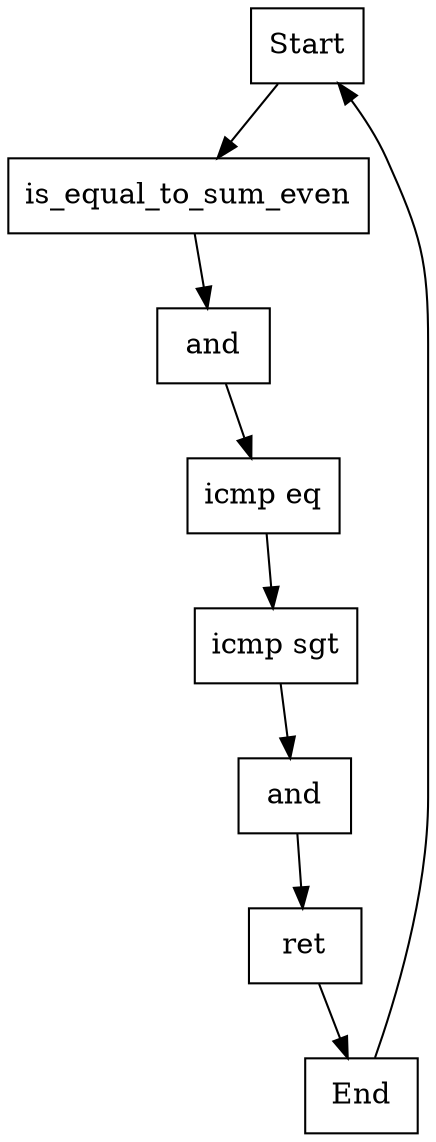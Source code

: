 digraph {
    node [shape=box];
    0 [label="Start"];
    1 [label="is_equal_to_sum_even"];
    2 [label="and"];
    3 [label="icmp eq"];
    4 [label="icmp sgt"];
    5 [label="and"];
    6 [label="ret"];
    7 [label="End"];
    0 -> 1;
    1 -> 2;
    2 -> 3;
    3 -> 4;
    4 -> 5;
    5 -> 6;
    6 -> 7;
    7 -> 0;
}